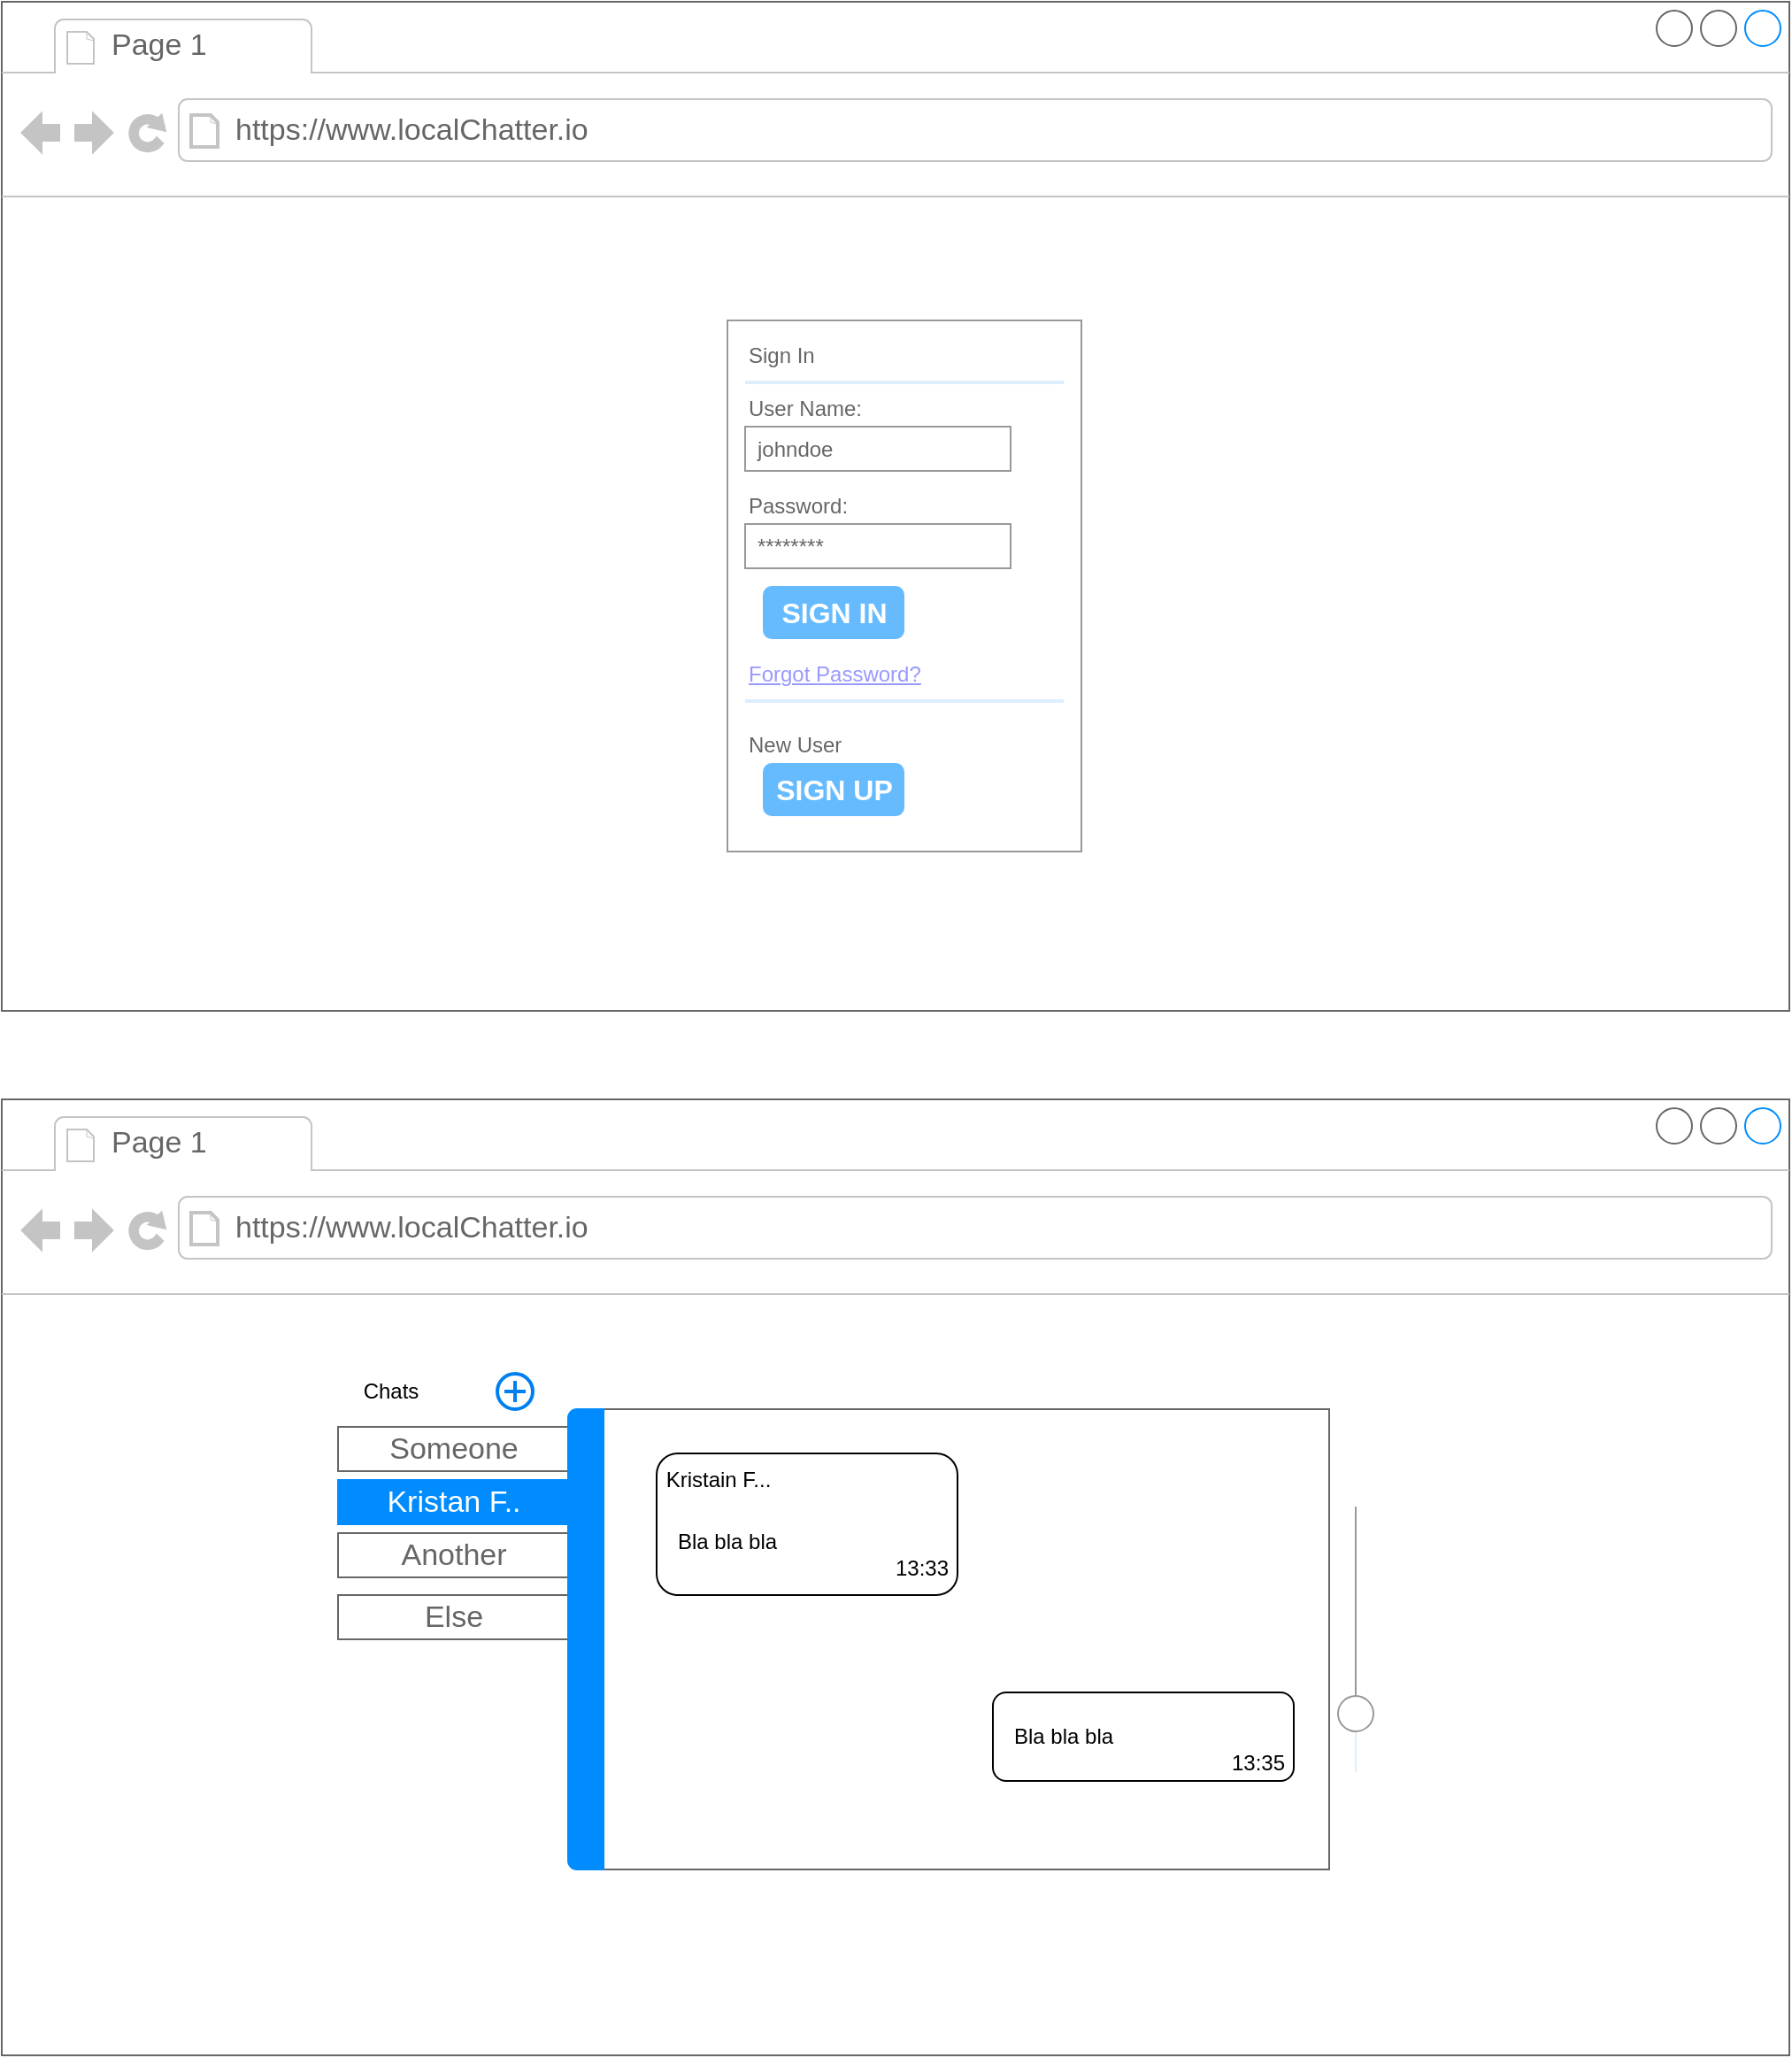 <mxfile version="20.7.4" type="github">
  <diagram name="Page-1" id="9f46799a-70d6-7492-0946-bef42562c5a5">
    <mxGraphModel dx="1434" dy="1606" grid="1" gridSize="10" guides="1" tooltips="1" connect="1" arrows="1" fold="1" page="1" pageScale="1" pageWidth="1100" pageHeight="850" background="none" math="0" shadow="0">
      <root>
        <mxCell id="0" />
        <mxCell id="1" parent="0" />
        <mxCell id="MDeW99Wv_TVmhL8fmcQG-1" value="" style="strokeWidth=1;shadow=0;dashed=0;align=center;html=1;shape=mxgraph.mockup.containers.browserWindow;rSize=0;strokeColor=#666666;strokeColor2=#008cff;strokeColor3=#c4c4c4;mainText=,;recursiveResize=0;movable=0;resizable=0;rotatable=0;deletable=0;editable=0;connectable=0;" parent="1" vertex="1">
          <mxGeometry x="140" y="50" width="1010" height="540" as="geometry" />
        </mxCell>
        <mxCell id="MDeW99Wv_TVmhL8fmcQG-2" value="Page 1" style="strokeWidth=1;shadow=0;dashed=0;align=center;html=1;shape=mxgraph.mockup.containers.anchor;fontSize=17;fontColor=#666666;align=left;" parent="MDeW99Wv_TVmhL8fmcQG-1" vertex="1">
          <mxGeometry x="60" y="12" width="110" height="26" as="geometry" />
        </mxCell>
        <mxCell id="MDeW99Wv_TVmhL8fmcQG-3" value="https://www.localChatter.io" style="strokeWidth=1;shadow=0;dashed=0;align=center;html=1;shape=mxgraph.mockup.containers.anchor;rSize=0;fontSize=17;fontColor=#666666;align=left;" parent="MDeW99Wv_TVmhL8fmcQG-1" vertex="1">
          <mxGeometry x="130" y="60" width="250" height="26" as="geometry" />
        </mxCell>
        <mxCell id="XNVYEaM1eZ4Xnqiq9NsT-5" value="Else" style="strokeColor=inherit;fillColor=inherit;gradientColor=inherit;strokeWidth=1;shadow=0;dashed=0;align=center;html=1;shape=mxgraph.mockup.containers.rrect;rSize=0;fontSize=17;fontColor=#666666;" vertex="1" parent="MDeW99Wv_TVmhL8fmcQG-1">
          <mxGeometry x="190" y="280" width="130" height="25" as="geometry" />
        </mxCell>
        <mxCell id="XNVYEaM1eZ4Xnqiq9NsT-32" value="Chats" style="text;html=1;strokeColor=none;fillColor=none;align=center;verticalAlign=middle;whiteSpace=wrap;rounded=0;" vertex="1" parent="MDeW99Wv_TVmhL8fmcQG-1">
          <mxGeometry x="190" y="150" width="60" height="30" as="geometry" />
        </mxCell>
        <mxCell id="XNVYEaM1eZ4Xnqiq9NsT-33" value="" style="html=1;verticalLabelPosition=bottom;align=center;labelBackgroundColor=#ffffff;verticalAlign=top;strokeWidth=2;strokeColor=#0080F0;shadow=0;dashed=0;shape=mxgraph.ios7.icons.add;" vertex="1" parent="MDeW99Wv_TVmhL8fmcQG-1">
          <mxGeometry x="280" y="155" width="20" height="20" as="geometry" />
        </mxCell>
        <mxCell id="MDeW99Wv_TVmhL8fmcQG-70" value="" style="strokeWidth=1;shadow=0;dashed=0;align=center;html=1;shape=mxgraph.mockup.containers.marginRect2;rectMarginLeft=67;strokeColor=#666666;gradientColor=none;movable=0;resizable=0;rotatable=0;deletable=0;editable=0;connectable=0;" parent="MDeW99Wv_TVmhL8fmcQG-1" vertex="1">
          <mxGeometry x="260" y="175" width="490" height="260" as="geometry" />
        </mxCell>
        <mxCell id="MDeW99Wv_TVmhL8fmcQG-71" value="Someone" style="strokeColor=inherit;fillColor=inherit;gradientColor=inherit;strokeWidth=1;shadow=0;dashed=0;align=center;html=1;shape=mxgraph.mockup.containers.rrect;rSize=0;fontSize=17;fontColor=#666666;" parent="MDeW99Wv_TVmhL8fmcQG-70" vertex="1">
          <mxGeometry width="130" height="25" relative="1" as="geometry">
            <mxPoint x="-70" y="10" as="offset" />
          </mxGeometry>
        </mxCell>
        <mxCell id="MDeW99Wv_TVmhL8fmcQG-72" value="Kristan F.." style="strokeWidth=1;shadow=0;dashed=0;align=center;html=1;shape=mxgraph.mockup.containers.rrect;rSize=0;fontSize=17;fontColor=#ffffff;strokeColor=#008cff;fillColor=#008cff;" parent="MDeW99Wv_TVmhL8fmcQG-70" vertex="1">
          <mxGeometry width="130" height="25" relative="1" as="geometry">
            <mxPoint x="-70" y="40" as="offset" />
          </mxGeometry>
        </mxCell>
        <mxCell id="MDeW99Wv_TVmhL8fmcQG-73" value="Another" style="strokeColor=inherit;fillColor=inherit;gradientColor=inherit;strokeWidth=1;shadow=0;dashed=0;align=center;html=1;shape=mxgraph.mockup.containers.rrect;rSize=0;fontSize=17;fontColor=#666666;" parent="MDeW99Wv_TVmhL8fmcQG-70" vertex="1">
          <mxGeometry width="130" height="25" relative="1" as="geometry">
            <mxPoint x="-70" y="70" as="offset" />
          </mxGeometry>
        </mxCell>
        <mxCell id="MDeW99Wv_TVmhL8fmcQG-74" value="" style="strokeWidth=1;shadow=0;dashed=0;align=center;html=1;shape=mxgraph.mockup.containers.leftButton;rSize=5;strokeColor=#008cff;fillColor=#008cff;resizeHeight=1;movable=0;deletable=0;" parent="MDeW99Wv_TVmhL8fmcQG-70" vertex="1">
          <mxGeometry width="20" height="260" relative="1" as="geometry">
            <mxPoint x="60" as="offset" />
          </mxGeometry>
        </mxCell>
        <mxCell id="XNVYEaM1eZ4Xnqiq9NsT-41" value="" style="group" vertex="1" connectable="0" parent="MDeW99Wv_TVmhL8fmcQG-70">
          <mxGeometry x="110" y="25" width="180" height="80" as="geometry" />
        </mxCell>
        <mxCell id="XNVYEaM1eZ4Xnqiq9NsT-44" value="" style="group" vertex="1" connectable="0" parent="XNVYEaM1eZ4Xnqiq9NsT-41">
          <mxGeometry width="180" height="80" as="geometry" />
        </mxCell>
        <mxCell id="XNVYEaM1eZ4Xnqiq9NsT-34" value="" style="rounded=1;whiteSpace=wrap;html=1;" vertex="1" parent="XNVYEaM1eZ4Xnqiq9NsT-44">
          <mxGeometry width="170" height="80" as="geometry" />
        </mxCell>
        <mxCell id="XNVYEaM1eZ4Xnqiq9NsT-37" value="Kristain F..." style="text;html=1;strokeColor=none;fillColor=none;align=center;verticalAlign=middle;whiteSpace=wrap;rounded=0;" vertex="1" parent="XNVYEaM1eZ4Xnqiq9NsT-44">
          <mxGeometry width="70" height="30" as="geometry" />
        </mxCell>
        <mxCell id="XNVYEaM1eZ4Xnqiq9NsT-39" value="Bla bla bla&amp;nbsp;" style="text;html=1;strokeColor=none;fillColor=none;align=left;verticalAlign=middle;whiteSpace=wrap;rounded=0;" vertex="1" parent="XNVYEaM1eZ4Xnqiq9NsT-44">
          <mxGeometry x="10" y="35" width="150" height="30" as="geometry" />
        </mxCell>
        <mxCell id="XNVYEaM1eZ4Xnqiq9NsT-42" value="13:33" style="text;html=1;strokeColor=none;fillColor=none;align=center;verticalAlign=middle;whiteSpace=wrap;rounded=0;" vertex="1" parent="XNVYEaM1eZ4Xnqiq9NsT-44">
          <mxGeometry x="120" y="50" width="60" height="30" as="geometry" />
        </mxCell>
        <mxCell id="XNVYEaM1eZ4Xnqiq9NsT-46" value="" style="rounded=1;whiteSpace=wrap;html=1;" vertex="1" parent="MDeW99Wv_TVmhL8fmcQG-70">
          <mxGeometry x="300" y="160" width="170" height="50" as="geometry" />
        </mxCell>
        <mxCell id="XNVYEaM1eZ4Xnqiq9NsT-48" value="Bla bla bla&amp;nbsp;" style="text;html=1;strokeColor=none;fillColor=none;align=left;verticalAlign=middle;whiteSpace=wrap;rounded=0;" vertex="1" parent="MDeW99Wv_TVmhL8fmcQG-70">
          <mxGeometry x="310" y="170" width="150" height="30" as="geometry" />
        </mxCell>
        <mxCell id="XNVYEaM1eZ4Xnqiq9NsT-49" value="13:35" style="text;html=1;strokeColor=none;fillColor=none;align=center;verticalAlign=middle;whiteSpace=wrap;rounded=0;" vertex="1" parent="MDeW99Wv_TVmhL8fmcQG-70">
          <mxGeometry x="420" y="185" width="60" height="30" as="geometry" />
        </mxCell>
        <mxCell id="XNVYEaM1eZ4Xnqiq9NsT-52" value="" style="verticalLabelPosition=bottom;shadow=0;dashed=0;align=center;html=1;verticalAlign=top;strokeWidth=1;shape=mxgraph.mockup.forms.horSlider;strokeColor=#999999;sliderStyle=basic;sliderPos=20;handleStyle=circle;fillColor2=#ddeeff;direction=north;" vertex="1" parent="MDeW99Wv_TVmhL8fmcQG-1">
          <mxGeometry x="750" y="230" width="30" height="150" as="geometry" />
        </mxCell>
        <mxCell id="XNVYEaM1eZ4Xnqiq9NsT-28" value="" style="strokeWidth=1;shadow=0;dashed=0;align=center;html=1;shape=mxgraph.mockup.containers.browserWindow;rSize=0;strokeColor=#666666;strokeColor2=#008cff;strokeColor3=#c4c4c4;mainText=,;recursiveResize=0;" vertex="1" parent="1">
          <mxGeometry x="140" y="-570" width="1010" height="570" as="geometry" />
        </mxCell>
        <mxCell id="XNVYEaM1eZ4Xnqiq9NsT-29" value="Page 1" style="strokeWidth=1;shadow=0;dashed=0;align=center;html=1;shape=mxgraph.mockup.containers.anchor;fontSize=17;fontColor=#666666;align=left;" vertex="1" parent="XNVYEaM1eZ4Xnqiq9NsT-28">
          <mxGeometry x="60" y="12" width="110" height="26" as="geometry" />
        </mxCell>
        <mxCell id="XNVYEaM1eZ4Xnqiq9NsT-30" value="https://www.localChatter.io" style="strokeWidth=1;shadow=0;dashed=0;align=center;html=1;shape=mxgraph.mockup.containers.anchor;rSize=0;fontSize=17;fontColor=#666666;align=left;" vertex="1" parent="XNVYEaM1eZ4Xnqiq9NsT-28">
          <mxGeometry x="130" y="60" width="250" height="26" as="geometry" />
        </mxCell>
        <mxCell id="XNVYEaM1eZ4Xnqiq9NsT-11" value="" style="strokeWidth=1;shadow=0;dashed=0;align=center;html=1;shape=mxgraph.mockup.forms.rrect;rSize=0;strokeColor=#999999;fillColor=#ffffff;" vertex="1" parent="XNVYEaM1eZ4Xnqiq9NsT-28">
          <mxGeometry x="410" y="180" width="200" height="300" as="geometry" />
        </mxCell>
        <mxCell id="XNVYEaM1eZ4Xnqiq9NsT-12" value="Sign In" style="strokeWidth=1;shadow=0;dashed=0;align=center;html=1;shape=mxgraph.mockup.forms.anchor;fontSize=12;fontColor=#666666;align=left;resizeWidth=1;spacingLeft=0;" vertex="1" parent="XNVYEaM1eZ4Xnqiq9NsT-11">
          <mxGeometry width="100" height="20" relative="1" as="geometry">
            <mxPoint x="10" y="10" as="offset" />
          </mxGeometry>
        </mxCell>
        <mxCell id="XNVYEaM1eZ4Xnqiq9NsT-13" value="" style="shape=line;strokeColor=#ddeeff;strokeWidth=2;html=1;resizeWidth=1;" vertex="1" parent="XNVYEaM1eZ4Xnqiq9NsT-11">
          <mxGeometry width="180" height="10" relative="1" as="geometry">
            <mxPoint x="10" y="30" as="offset" />
          </mxGeometry>
        </mxCell>
        <mxCell id="XNVYEaM1eZ4Xnqiq9NsT-14" value="User Name:" style="strokeWidth=1;shadow=0;dashed=0;align=center;html=1;shape=mxgraph.mockup.forms.anchor;fontSize=12;fontColor=#666666;align=left;resizeWidth=1;spacingLeft=0;" vertex="1" parent="XNVYEaM1eZ4Xnqiq9NsT-11">
          <mxGeometry width="100" height="20" relative="1" as="geometry">
            <mxPoint x="10" y="40" as="offset" />
          </mxGeometry>
        </mxCell>
        <mxCell id="XNVYEaM1eZ4Xnqiq9NsT-15" value="johndoe" style="strokeWidth=1;shadow=0;dashed=0;align=center;html=1;shape=mxgraph.mockup.forms.rrect;rSize=0;strokeColor=#999999;fontColor=#666666;align=left;spacingLeft=5;resizeWidth=1;" vertex="1" parent="XNVYEaM1eZ4Xnqiq9NsT-11">
          <mxGeometry width="150" height="25" relative="1" as="geometry">
            <mxPoint x="10" y="60" as="offset" />
          </mxGeometry>
        </mxCell>
        <mxCell id="XNVYEaM1eZ4Xnqiq9NsT-16" value="Password:" style="strokeWidth=1;shadow=0;dashed=0;align=center;html=1;shape=mxgraph.mockup.forms.anchor;fontSize=12;fontColor=#666666;align=left;resizeWidth=1;spacingLeft=0;" vertex="1" parent="XNVYEaM1eZ4Xnqiq9NsT-11">
          <mxGeometry width="100" height="20" relative="1" as="geometry">
            <mxPoint x="10" y="95" as="offset" />
          </mxGeometry>
        </mxCell>
        <mxCell id="XNVYEaM1eZ4Xnqiq9NsT-17" value="********" style="strokeWidth=1;shadow=0;dashed=0;align=center;html=1;shape=mxgraph.mockup.forms.rrect;rSize=0;strokeColor=#999999;fontColor=#666666;align=left;spacingLeft=5;resizeWidth=1;" vertex="1" parent="XNVYEaM1eZ4Xnqiq9NsT-11">
          <mxGeometry width="150" height="25" relative="1" as="geometry">
            <mxPoint x="10" y="115" as="offset" />
          </mxGeometry>
        </mxCell>
        <mxCell id="XNVYEaM1eZ4Xnqiq9NsT-18" value="SIGN IN" style="strokeWidth=1;shadow=0;dashed=0;align=center;html=1;shape=mxgraph.mockup.forms.rrect;rSize=5;strokeColor=none;fontColor=#ffffff;fillColor=#66bbff;fontSize=16;fontStyle=1;" vertex="1" parent="XNVYEaM1eZ4Xnqiq9NsT-11">
          <mxGeometry y="1" width="80" height="30" relative="1" as="geometry">
            <mxPoint x="20" y="-150" as="offset" />
          </mxGeometry>
        </mxCell>
        <mxCell id="XNVYEaM1eZ4Xnqiq9NsT-19" value="Forgot Password?" style="strokeWidth=1;shadow=0;dashed=0;align=center;html=1;shape=mxgraph.mockup.forms.anchor;fontSize=12;fontColor=#9999ff;align=left;spacingLeft=0;fontStyle=4;resizeWidth=1;" vertex="1" parent="XNVYEaM1eZ4Xnqiq9NsT-11">
          <mxGeometry y="1" width="150" height="20" relative="1" as="geometry">
            <mxPoint x="10" y="-110" as="offset" />
          </mxGeometry>
        </mxCell>
        <mxCell id="XNVYEaM1eZ4Xnqiq9NsT-20" value="" style="shape=line;strokeColor=#ddeeff;strokeWidth=2;html=1;resizeWidth=1;" vertex="1" parent="XNVYEaM1eZ4Xnqiq9NsT-11">
          <mxGeometry y="1" width="180" height="10" relative="1" as="geometry">
            <mxPoint x="10" y="-90" as="offset" />
          </mxGeometry>
        </mxCell>
        <mxCell id="XNVYEaM1eZ4Xnqiq9NsT-21" value="New User" style="strokeWidth=1;shadow=0;dashed=0;align=center;html=1;shape=mxgraph.mockup.forms.anchor;fontSize=12;fontColor=#666666;align=left;spacingLeft=0;resizeWidth=1;" vertex="1" parent="XNVYEaM1eZ4Xnqiq9NsT-11">
          <mxGeometry y="1" width="150" height="20" relative="1" as="geometry">
            <mxPoint x="10" y="-70" as="offset" />
          </mxGeometry>
        </mxCell>
        <mxCell id="XNVYEaM1eZ4Xnqiq9NsT-22" value="SIGN UP" style="strokeWidth=1;shadow=0;dashed=0;align=center;html=1;shape=mxgraph.mockup.forms.rrect;rSize=5;strokeColor=none;fontColor=#ffffff;fillColor=#66bbff;fontSize=16;fontStyle=1;" vertex="1" parent="XNVYEaM1eZ4Xnqiq9NsT-11">
          <mxGeometry y="1" width="80" height="30" relative="1" as="geometry">
            <mxPoint x="20" y="-50" as="offset" />
          </mxGeometry>
        </mxCell>
      </root>
    </mxGraphModel>
  </diagram>
</mxfile>
